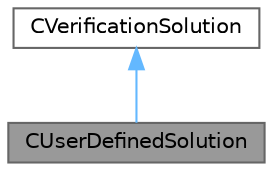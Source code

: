 digraph "CUserDefinedSolution"
{
 // LATEX_PDF_SIZE
  bgcolor="transparent";
  edge [fontname=Helvetica,fontsize=10,labelfontname=Helvetica,labelfontsize=10];
  node [fontname=Helvetica,fontsize=10,shape=box,height=0.2,width=0.4];
  Node1 [id="Node000001",label="CUserDefinedSolution",height=0.2,width=0.4,color="gray40", fillcolor="grey60", style="filled", fontcolor="black",tooltip="Class to define the required data for a user defined solution."];
  Node2 -> Node1 [id="edge1_Node000001_Node000002",dir="back",color="steelblue1",style="solid",tooltip=" "];
  Node2 [id="Node000002",label="CVerificationSolution",height=0.2,width=0.4,color="gray40", fillcolor="white", style="filled",URL="$classCVerificationSolution.html",tooltip="Class for holding verification PDE solutions, e.g., phi = phi(x,y,z,t), used for initial conditions,..."];
}
